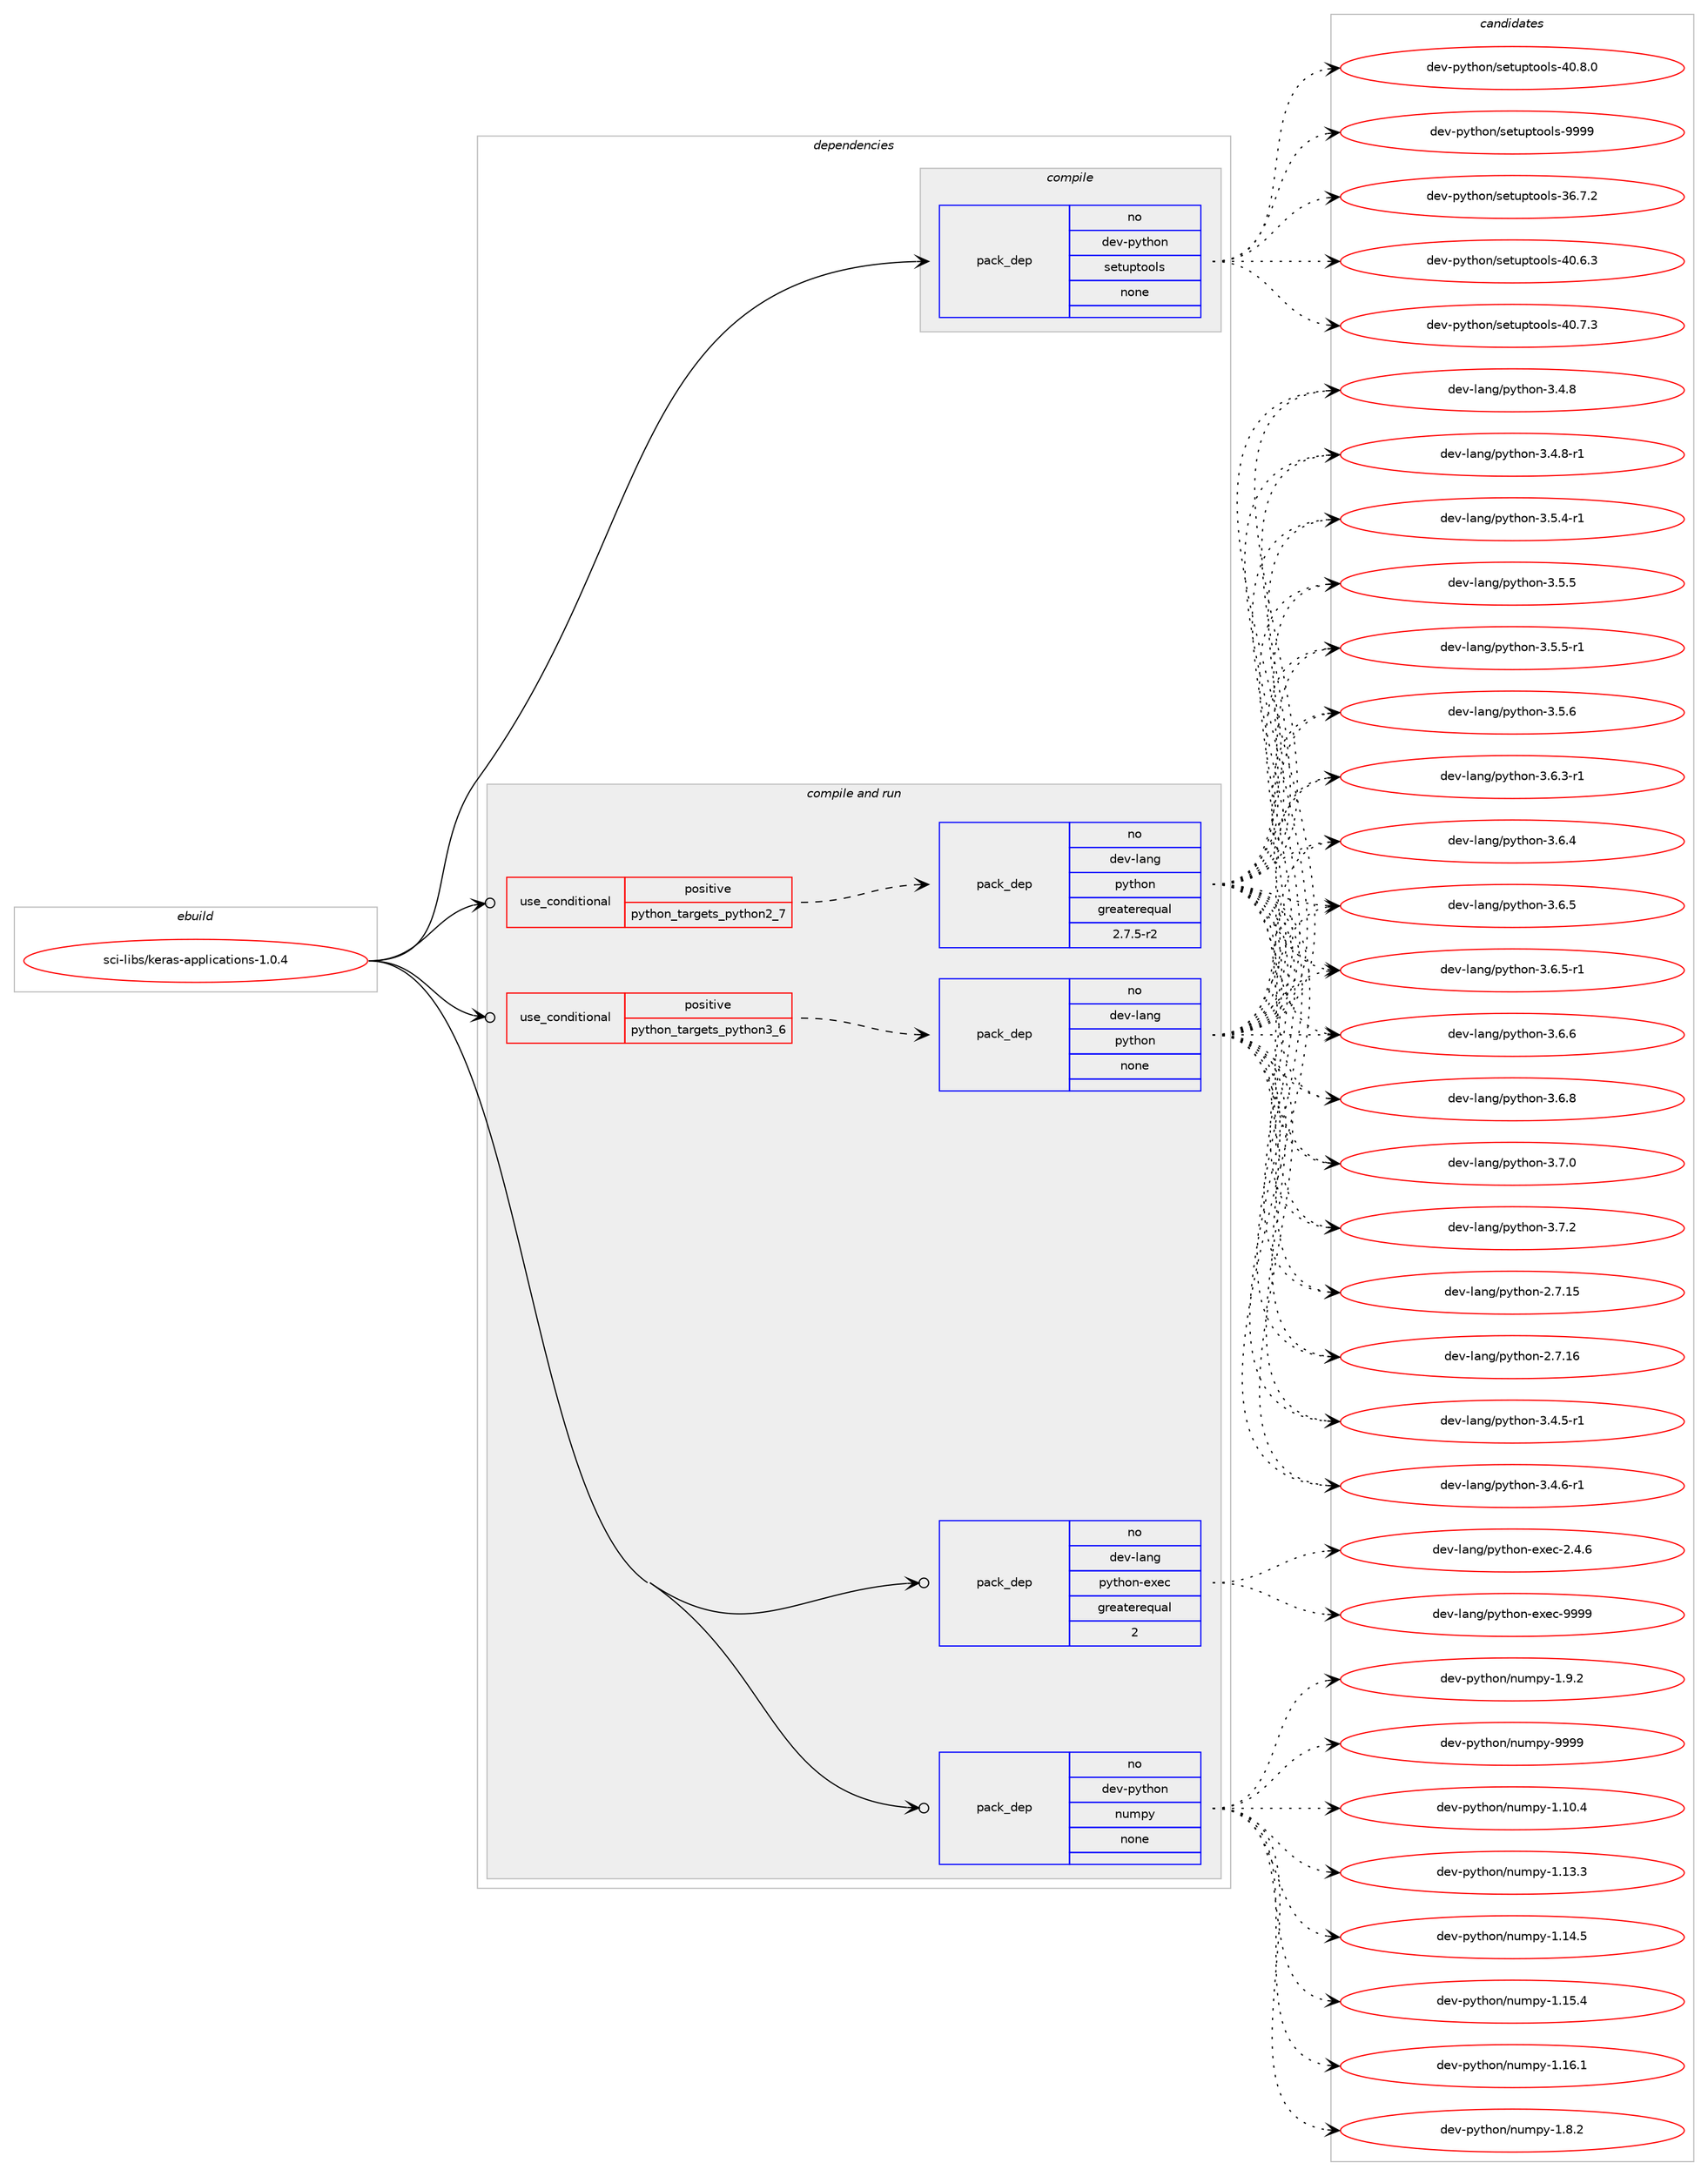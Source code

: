 digraph prolog {

# *************
# Graph options
# *************

newrank=true;
concentrate=true;
compound=true;
graph [rankdir=LR,fontname=Helvetica,fontsize=10,ranksep=1.5];#, ranksep=2.5, nodesep=0.2];
edge  [arrowhead=vee];
node  [fontname=Helvetica,fontsize=10];

# **********
# The ebuild
# **********

subgraph cluster_leftcol {
color=gray;
rank=same;
label=<<i>ebuild</i>>;
id [label="sci-libs/keras-applications-1.0.4", color=red, width=4, href="../sci-libs/keras-applications-1.0.4.svg"];
}

# ****************
# The dependencies
# ****************

subgraph cluster_midcol {
color=gray;
label=<<i>dependencies</i>>;
subgraph cluster_compile {
fillcolor="#eeeeee";
style=filled;
label=<<i>compile</i>>;
subgraph pack1212507 {
dependency1693695 [label=<<TABLE BORDER="0" CELLBORDER="1" CELLSPACING="0" CELLPADDING="4" WIDTH="220"><TR><TD ROWSPAN="6" CELLPADDING="30">pack_dep</TD></TR><TR><TD WIDTH="110">no</TD></TR><TR><TD>dev-python</TD></TR><TR><TD>setuptools</TD></TR><TR><TD>none</TD></TR><TR><TD></TD></TR></TABLE>>, shape=none, color=blue];
}
id:e -> dependency1693695:w [weight=20,style="solid",arrowhead="vee"];
}
subgraph cluster_compileandrun {
fillcolor="#eeeeee";
style=filled;
label=<<i>compile and run</i>>;
subgraph cond453435 {
dependency1693696 [label=<<TABLE BORDER="0" CELLBORDER="1" CELLSPACING="0" CELLPADDING="4"><TR><TD ROWSPAN="3" CELLPADDING="10">use_conditional</TD></TR><TR><TD>positive</TD></TR><TR><TD>python_targets_python2_7</TD></TR></TABLE>>, shape=none, color=red];
subgraph pack1212508 {
dependency1693697 [label=<<TABLE BORDER="0" CELLBORDER="1" CELLSPACING="0" CELLPADDING="4" WIDTH="220"><TR><TD ROWSPAN="6" CELLPADDING="30">pack_dep</TD></TR><TR><TD WIDTH="110">no</TD></TR><TR><TD>dev-lang</TD></TR><TR><TD>python</TD></TR><TR><TD>greaterequal</TD></TR><TR><TD>2.7.5-r2</TD></TR></TABLE>>, shape=none, color=blue];
}
dependency1693696:e -> dependency1693697:w [weight=20,style="dashed",arrowhead="vee"];
}
id:e -> dependency1693696:w [weight=20,style="solid",arrowhead="odotvee"];
subgraph cond453436 {
dependency1693698 [label=<<TABLE BORDER="0" CELLBORDER="1" CELLSPACING="0" CELLPADDING="4"><TR><TD ROWSPAN="3" CELLPADDING="10">use_conditional</TD></TR><TR><TD>positive</TD></TR><TR><TD>python_targets_python3_6</TD></TR></TABLE>>, shape=none, color=red];
subgraph pack1212509 {
dependency1693699 [label=<<TABLE BORDER="0" CELLBORDER="1" CELLSPACING="0" CELLPADDING="4" WIDTH="220"><TR><TD ROWSPAN="6" CELLPADDING="30">pack_dep</TD></TR><TR><TD WIDTH="110">no</TD></TR><TR><TD>dev-lang</TD></TR><TR><TD>python</TD></TR><TR><TD>none</TD></TR><TR><TD></TD></TR></TABLE>>, shape=none, color=blue];
}
dependency1693698:e -> dependency1693699:w [weight=20,style="dashed",arrowhead="vee"];
}
id:e -> dependency1693698:w [weight=20,style="solid",arrowhead="odotvee"];
subgraph pack1212510 {
dependency1693700 [label=<<TABLE BORDER="0" CELLBORDER="1" CELLSPACING="0" CELLPADDING="4" WIDTH="220"><TR><TD ROWSPAN="6" CELLPADDING="30">pack_dep</TD></TR><TR><TD WIDTH="110">no</TD></TR><TR><TD>dev-lang</TD></TR><TR><TD>python-exec</TD></TR><TR><TD>greaterequal</TD></TR><TR><TD>2</TD></TR></TABLE>>, shape=none, color=blue];
}
id:e -> dependency1693700:w [weight=20,style="solid",arrowhead="odotvee"];
subgraph pack1212511 {
dependency1693701 [label=<<TABLE BORDER="0" CELLBORDER="1" CELLSPACING="0" CELLPADDING="4" WIDTH="220"><TR><TD ROWSPAN="6" CELLPADDING="30">pack_dep</TD></TR><TR><TD WIDTH="110">no</TD></TR><TR><TD>dev-python</TD></TR><TR><TD>numpy</TD></TR><TR><TD>none</TD></TR><TR><TD></TD></TR></TABLE>>, shape=none, color=blue];
}
id:e -> dependency1693701:w [weight=20,style="solid",arrowhead="odotvee"];
}
subgraph cluster_run {
fillcolor="#eeeeee";
style=filled;
label=<<i>run</i>>;
}
}

# **************
# The candidates
# **************

subgraph cluster_choices {
rank=same;
color=gray;
label=<<i>candidates</i>>;

subgraph choice1212507 {
color=black;
nodesep=1;
choice100101118451121211161041111104711510111611711211611111110811545515446554650 [label="dev-python/setuptools-36.7.2", color=red, width=4,href="../dev-python/setuptools-36.7.2.svg"];
choice100101118451121211161041111104711510111611711211611111110811545524846544651 [label="dev-python/setuptools-40.6.3", color=red, width=4,href="../dev-python/setuptools-40.6.3.svg"];
choice100101118451121211161041111104711510111611711211611111110811545524846554651 [label="dev-python/setuptools-40.7.3", color=red, width=4,href="../dev-python/setuptools-40.7.3.svg"];
choice100101118451121211161041111104711510111611711211611111110811545524846564648 [label="dev-python/setuptools-40.8.0", color=red, width=4,href="../dev-python/setuptools-40.8.0.svg"];
choice10010111845112121116104111110471151011161171121161111111081154557575757 [label="dev-python/setuptools-9999", color=red, width=4,href="../dev-python/setuptools-9999.svg"];
dependency1693695:e -> choice100101118451121211161041111104711510111611711211611111110811545515446554650:w [style=dotted,weight="100"];
dependency1693695:e -> choice100101118451121211161041111104711510111611711211611111110811545524846544651:w [style=dotted,weight="100"];
dependency1693695:e -> choice100101118451121211161041111104711510111611711211611111110811545524846554651:w [style=dotted,weight="100"];
dependency1693695:e -> choice100101118451121211161041111104711510111611711211611111110811545524846564648:w [style=dotted,weight="100"];
dependency1693695:e -> choice10010111845112121116104111110471151011161171121161111111081154557575757:w [style=dotted,weight="100"];
}
subgraph choice1212508 {
color=black;
nodesep=1;
choice10010111845108971101034711212111610411111045504655464953 [label="dev-lang/python-2.7.15", color=red, width=4,href="../dev-lang/python-2.7.15.svg"];
choice10010111845108971101034711212111610411111045504655464954 [label="dev-lang/python-2.7.16", color=red, width=4,href="../dev-lang/python-2.7.16.svg"];
choice1001011184510897110103471121211161041111104551465246534511449 [label="dev-lang/python-3.4.5-r1", color=red, width=4,href="../dev-lang/python-3.4.5-r1.svg"];
choice1001011184510897110103471121211161041111104551465246544511449 [label="dev-lang/python-3.4.6-r1", color=red, width=4,href="../dev-lang/python-3.4.6-r1.svg"];
choice100101118451089711010347112121116104111110455146524656 [label="dev-lang/python-3.4.8", color=red, width=4,href="../dev-lang/python-3.4.8.svg"];
choice1001011184510897110103471121211161041111104551465246564511449 [label="dev-lang/python-3.4.8-r1", color=red, width=4,href="../dev-lang/python-3.4.8-r1.svg"];
choice1001011184510897110103471121211161041111104551465346524511449 [label="dev-lang/python-3.5.4-r1", color=red, width=4,href="../dev-lang/python-3.5.4-r1.svg"];
choice100101118451089711010347112121116104111110455146534653 [label="dev-lang/python-3.5.5", color=red, width=4,href="../dev-lang/python-3.5.5.svg"];
choice1001011184510897110103471121211161041111104551465346534511449 [label="dev-lang/python-3.5.5-r1", color=red, width=4,href="../dev-lang/python-3.5.5-r1.svg"];
choice100101118451089711010347112121116104111110455146534654 [label="dev-lang/python-3.5.6", color=red, width=4,href="../dev-lang/python-3.5.6.svg"];
choice1001011184510897110103471121211161041111104551465446514511449 [label="dev-lang/python-3.6.3-r1", color=red, width=4,href="../dev-lang/python-3.6.3-r1.svg"];
choice100101118451089711010347112121116104111110455146544652 [label="dev-lang/python-3.6.4", color=red, width=4,href="../dev-lang/python-3.6.4.svg"];
choice100101118451089711010347112121116104111110455146544653 [label="dev-lang/python-3.6.5", color=red, width=4,href="../dev-lang/python-3.6.5.svg"];
choice1001011184510897110103471121211161041111104551465446534511449 [label="dev-lang/python-3.6.5-r1", color=red, width=4,href="../dev-lang/python-3.6.5-r1.svg"];
choice100101118451089711010347112121116104111110455146544654 [label="dev-lang/python-3.6.6", color=red, width=4,href="../dev-lang/python-3.6.6.svg"];
choice100101118451089711010347112121116104111110455146544656 [label="dev-lang/python-3.6.8", color=red, width=4,href="../dev-lang/python-3.6.8.svg"];
choice100101118451089711010347112121116104111110455146554648 [label="dev-lang/python-3.7.0", color=red, width=4,href="../dev-lang/python-3.7.0.svg"];
choice100101118451089711010347112121116104111110455146554650 [label="dev-lang/python-3.7.2", color=red, width=4,href="../dev-lang/python-3.7.2.svg"];
dependency1693697:e -> choice10010111845108971101034711212111610411111045504655464953:w [style=dotted,weight="100"];
dependency1693697:e -> choice10010111845108971101034711212111610411111045504655464954:w [style=dotted,weight="100"];
dependency1693697:e -> choice1001011184510897110103471121211161041111104551465246534511449:w [style=dotted,weight="100"];
dependency1693697:e -> choice1001011184510897110103471121211161041111104551465246544511449:w [style=dotted,weight="100"];
dependency1693697:e -> choice100101118451089711010347112121116104111110455146524656:w [style=dotted,weight="100"];
dependency1693697:e -> choice1001011184510897110103471121211161041111104551465246564511449:w [style=dotted,weight="100"];
dependency1693697:e -> choice1001011184510897110103471121211161041111104551465346524511449:w [style=dotted,weight="100"];
dependency1693697:e -> choice100101118451089711010347112121116104111110455146534653:w [style=dotted,weight="100"];
dependency1693697:e -> choice1001011184510897110103471121211161041111104551465346534511449:w [style=dotted,weight="100"];
dependency1693697:e -> choice100101118451089711010347112121116104111110455146534654:w [style=dotted,weight="100"];
dependency1693697:e -> choice1001011184510897110103471121211161041111104551465446514511449:w [style=dotted,weight="100"];
dependency1693697:e -> choice100101118451089711010347112121116104111110455146544652:w [style=dotted,weight="100"];
dependency1693697:e -> choice100101118451089711010347112121116104111110455146544653:w [style=dotted,weight="100"];
dependency1693697:e -> choice1001011184510897110103471121211161041111104551465446534511449:w [style=dotted,weight="100"];
dependency1693697:e -> choice100101118451089711010347112121116104111110455146544654:w [style=dotted,weight="100"];
dependency1693697:e -> choice100101118451089711010347112121116104111110455146544656:w [style=dotted,weight="100"];
dependency1693697:e -> choice100101118451089711010347112121116104111110455146554648:w [style=dotted,weight="100"];
dependency1693697:e -> choice100101118451089711010347112121116104111110455146554650:w [style=dotted,weight="100"];
}
subgraph choice1212509 {
color=black;
nodesep=1;
choice10010111845108971101034711212111610411111045504655464953 [label="dev-lang/python-2.7.15", color=red, width=4,href="../dev-lang/python-2.7.15.svg"];
choice10010111845108971101034711212111610411111045504655464954 [label="dev-lang/python-2.7.16", color=red, width=4,href="../dev-lang/python-2.7.16.svg"];
choice1001011184510897110103471121211161041111104551465246534511449 [label="dev-lang/python-3.4.5-r1", color=red, width=4,href="../dev-lang/python-3.4.5-r1.svg"];
choice1001011184510897110103471121211161041111104551465246544511449 [label="dev-lang/python-3.4.6-r1", color=red, width=4,href="../dev-lang/python-3.4.6-r1.svg"];
choice100101118451089711010347112121116104111110455146524656 [label="dev-lang/python-3.4.8", color=red, width=4,href="../dev-lang/python-3.4.8.svg"];
choice1001011184510897110103471121211161041111104551465246564511449 [label="dev-lang/python-3.4.8-r1", color=red, width=4,href="../dev-lang/python-3.4.8-r1.svg"];
choice1001011184510897110103471121211161041111104551465346524511449 [label="dev-lang/python-3.5.4-r1", color=red, width=4,href="../dev-lang/python-3.5.4-r1.svg"];
choice100101118451089711010347112121116104111110455146534653 [label="dev-lang/python-3.5.5", color=red, width=4,href="../dev-lang/python-3.5.5.svg"];
choice1001011184510897110103471121211161041111104551465346534511449 [label="dev-lang/python-3.5.5-r1", color=red, width=4,href="../dev-lang/python-3.5.5-r1.svg"];
choice100101118451089711010347112121116104111110455146534654 [label="dev-lang/python-3.5.6", color=red, width=4,href="../dev-lang/python-3.5.6.svg"];
choice1001011184510897110103471121211161041111104551465446514511449 [label="dev-lang/python-3.6.3-r1", color=red, width=4,href="../dev-lang/python-3.6.3-r1.svg"];
choice100101118451089711010347112121116104111110455146544652 [label="dev-lang/python-3.6.4", color=red, width=4,href="../dev-lang/python-3.6.4.svg"];
choice100101118451089711010347112121116104111110455146544653 [label="dev-lang/python-3.6.5", color=red, width=4,href="../dev-lang/python-3.6.5.svg"];
choice1001011184510897110103471121211161041111104551465446534511449 [label="dev-lang/python-3.6.5-r1", color=red, width=4,href="../dev-lang/python-3.6.5-r1.svg"];
choice100101118451089711010347112121116104111110455146544654 [label="dev-lang/python-3.6.6", color=red, width=4,href="../dev-lang/python-3.6.6.svg"];
choice100101118451089711010347112121116104111110455146544656 [label="dev-lang/python-3.6.8", color=red, width=4,href="../dev-lang/python-3.6.8.svg"];
choice100101118451089711010347112121116104111110455146554648 [label="dev-lang/python-3.7.0", color=red, width=4,href="../dev-lang/python-3.7.0.svg"];
choice100101118451089711010347112121116104111110455146554650 [label="dev-lang/python-3.7.2", color=red, width=4,href="../dev-lang/python-3.7.2.svg"];
dependency1693699:e -> choice10010111845108971101034711212111610411111045504655464953:w [style=dotted,weight="100"];
dependency1693699:e -> choice10010111845108971101034711212111610411111045504655464954:w [style=dotted,weight="100"];
dependency1693699:e -> choice1001011184510897110103471121211161041111104551465246534511449:w [style=dotted,weight="100"];
dependency1693699:e -> choice1001011184510897110103471121211161041111104551465246544511449:w [style=dotted,weight="100"];
dependency1693699:e -> choice100101118451089711010347112121116104111110455146524656:w [style=dotted,weight="100"];
dependency1693699:e -> choice1001011184510897110103471121211161041111104551465246564511449:w [style=dotted,weight="100"];
dependency1693699:e -> choice1001011184510897110103471121211161041111104551465346524511449:w [style=dotted,weight="100"];
dependency1693699:e -> choice100101118451089711010347112121116104111110455146534653:w [style=dotted,weight="100"];
dependency1693699:e -> choice1001011184510897110103471121211161041111104551465346534511449:w [style=dotted,weight="100"];
dependency1693699:e -> choice100101118451089711010347112121116104111110455146534654:w [style=dotted,weight="100"];
dependency1693699:e -> choice1001011184510897110103471121211161041111104551465446514511449:w [style=dotted,weight="100"];
dependency1693699:e -> choice100101118451089711010347112121116104111110455146544652:w [style=dotted,weight="100"];
dependency1693699:e -> choice100101118451089711010347112121116104111110455146544653:w [style=dotted,weight="100"];
dependency1693699:e -> choice1001011184510897110103471121211161041111104551465446534511449:w [style=dotted,weight="100"];
dependency1693699:e -> choice100101118451089711010347112121116104111110455146544654:w [style=dotted,weight="100"];
dependency1693699:e -> choice100101118451089711010347112121116104111110455146544656:w [style=dotted,weight="100"];
dependency1693699:e -> choice100101118451089711010347112121116104111110455146554648:w [style=dotted,weight="100"];
dependency1693699:e -> choice100101118451089711010347112121116104111110455146554650:w [style=dotted,weight="100"];
}
subgraph choice1212510 {
color=black;
nodesep=1;
choice1001011184510897110103471121211161041111104510112010199455046524654 [label="dev-lang/python-exec-2.4.6", color=red, width=4,href="../dev-lang/python-exec-2.4.6.svg"];
choice10010111845108971101034711212111610411111045101120101994557575757 [label="dev-lang/python-exec-9999", color=red, width=4,href="../dev-lang/python-exec-9999.svg"];
dependency1693700:e -> choice1001011184510897110103471121211161041111104510112010199455046524654:w [style=dotted,weight="100"];
dependency1693700:e -> choice10010111845108971101034711212111610411111045101120101994557575757:w [style=dotted,weight="100"];
}
subgraph choice1212511 {
color=black;
nodesep=1;
choice100101118451121211161041111104711011710911212145494649484652 [label="dev-python/numpy-1.10.4", color=red, width=4,href="../dev-python/numpy-1.10.4.svg"];
choice100101118451121211161041111104711011710911212145494649514651 [label="dev-python/numpy-1.13.3", color=red, width=4,href="../dev-python/numpy-1.13.3.svg"];
choice100101118451121211161041111104711011710911212145494649524653 [label="dev-python/numpy-1.14.5", color=red, width=4,href="../dev-python/numpy-1.14.5.svg"];
choice100101118451121211161041111104711011710911212145494649534652 [label="dev-python/numpy-1.15.4", color=red, width=4,href="../dev-python/numpy-1.15.4.svg"];
choice100101118451121211161041111104711011710911212145494649544649 [label="dev-python/numpy-1.16.1", color=red, width=4,href="../dev-python/numpy-1.16.1.svg"];
choice1001011184511212111610411111047110117109112121454946564650 [label="dev-python/numpy-1.8.2", color=red, width=4,href="../dev-python/numpy-1.8.2.svg"];
choice1001011184511212111610411111047110117109112121454946574650 [label="dev-python/numpy-1.9.2", color=red, width=4,href="../dev-python/numpy-1.9.2.svg"];
choice10010111845112121116104111110471101171091121214557575757 [label="dev-python/numpy-9999", color=red, width=4,href="../dev-python/numpy-9999.svg"];
dependency1693701:e -> choice100101118451121211161041111104711011710911212145494649484652:w [style=dotted,weight="100"];
dependency1693701:e -> choice100101118451121211161041111104711011710911212145494649514651:w [style=dotted,weight="100"];
dependency1693701:e -> choice100101118451121211161041111104711011710911212145494649524653:w [style=dotted,weight="100"];
dependency1693701:e -> choice100101118451121211161041111104711011710911212145494649534652:w [style=dotted,weight="100"];
dependency1693701:e -> choice100101118451121211161041111104711011710911212145494649544649:w [style=dotted,weight="100"];
dependency1693701:e -> choice1001011184511212111610411111047110117109112121454946564650:w [style=dotted,weight="100"];
dependency1693701:e -> choice1001011184511212111610411111047110117109112121454946574650:w [style=dotted,weight="100"];
dependency1693701:e -> choice10010111845112121116104111110471101171091121214557575757:w [style=dotted,weight="100"];
}
}

}
